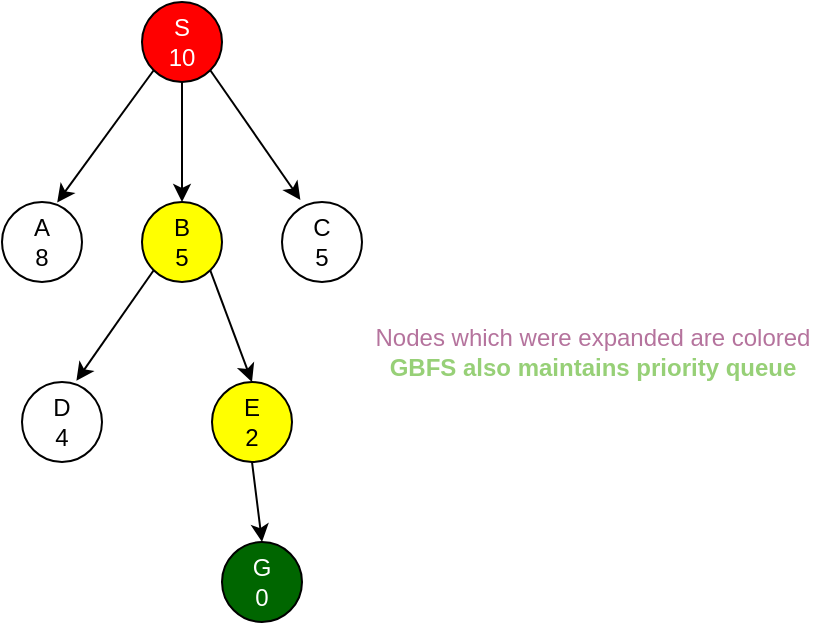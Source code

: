 <mxfile version="15.5.6" type="github">
  <diagram id="D0ospsdvyuDyd9QVyKfy" name="Page-1">
    <mxGraphModel dx="990" dy="579" grid="1" gridSize="10" guides="1" tooltips="1" connect="1" arrows="1" fold="1" page="1" pageScale="1" pageWidth="850" pageHeight="1100" math="0" shadow="0">
      <root>
        <mxCell id="0" />
        <mxCell id="1" parent="0" />
        <mxCell id="gVU5BQfkRuUsBRlk_jHh-1" value="S&lt;br&gt;10" style="ellipse;whiteSpace=wrap;html=1;aspect=fixed;fillColor=#FF0000;fontColor=#FFFFFF;" vertex="1" parent="1">
          <mxGeometry x="370" y="100" width="40" height="40" as="geometry" />
        </mxCell>
        <mxCell id="gVU5BQfkRuUsBRlk_jHh-2" value="" style="endArrow=classic;html=1;rounded=0;exitX=0;exitY=1;exitDx=0;exitDy=0;entryX=0.69;entryY=0.005;entryDx=0;entryDy=0;entryPerimeter=0;" edge="1" parent="1" source="gVU5BQfkRuUsBRlk_jHh-1" target="gVU5BQfkRuUsBRlk_jHh-3">
          <mxGeometry width="50" height="50" relative="1" as="geometry">
            <mxPoint x="380" y="140" as="sourcePoint" />
            <mxPoint x="330" y="190" as="targetPoint" />
          </mxGeometry>
        </mxCell>
        <mxCell id="gVU5BQfkRuUsBRlk_jHh-3" value="A&lt;br&gt;8" style="ellipse;whiteSpace=wrap;html=1;aspect=fixed;" vertex="1" parent="1">
          <mxGeometry x="300" y="200" width="40" height="40" as="geometry" />
        </mxCell>
        <mxCell id="gVU5BQfkRuUsBRlk_jHh-4" value="" style="endArrow=classic;html=1;rounded=0;exitX=0.5;exitY=1;exitDx=0;exitDy=0;entryX=0.5;entryY=0;entryDx=0;entryDy=0;" edge="1" parent="1" source="gVU5BQfkRuUsBRlk_jHh-1" target="gVU5BQfkRuUsBRlk_jHh-5">
          <mxGeometry width="50" height="50" relative="1" as="geometry">
            <mxPoint x="450" y="270" as="sourcePoint" />
            <mxPoint x="390" y="200" as="targetPoint" />
          </mxGeometry>
        </mxCell>
        <mxCell id="gVU5BQfkRuUsBRlk_jHh-5" value="B&lt;br&gt;5" style="ellipse;whiteSpace=wrap;html=1;aspect=fixed;fillColor=#FFFF00;" vertex="1" parent="1">
          <mxGeometry x="370" y="200" width="40" height="40" as="geometry" />
        </mxCell>
        <mxCell id="gVU5BQfkRuUsBRlk_jHh-6" value="" style="endArrow=classic;html=1;rounded=0;exitX=1;exitY=1;exitDx=0;exitDy=0;entryX=0.23;entryY=-0.025;entryDx=0;entryDy=0;entryPerimeter=0;" edge="1" parent="1" source="gVU5BQfkRuUsBRlk_jHh-1" target="gVU5BQfkRuUsBRlk_jHh-7">
          <mxGeometry width="50" height="50" relative="1" as="geometry">
            <mxPoint x="450" y="270" as="sourcePoint" />
            <mxPoint x="440" y="200" as="targetPoint" />
          </mxGeometry>
        </mxCell>
        <mxCell id="gVU5BQfkRuUsBRlk_jHh-7" value="C&lt;br&gt;5" style="ellipse;whiteSpace=wrap;html=1;aspect=fixed;" vertex="1" parent="1">
          <mxGeometry x="440" y="200" width="40" height="40" as="geometry" />
        </mxCell>
        <mxCell id="gVU5BQfkRuUsBRlk_jHh-8" value="" style="endArrow=classic;html=1;rounded=0;exitX=0;exitY=1;exitDx=0;exitDy=0;entryX=0.68;entryY=-0.015;entryDx=0;entryDy=0;entryPerimeter=0;" edge="1" parent="1" source="gVU5BQfkRuUsBRlk_jHh-5" target="gVU5BQfkRuUsBRlk_jHh-9">
          <mxGeometry width="50" height="50" relative="1" as="geometry">
            <mxPoint x="380" y="240" as="sourcePoint" />
            <mxPoint x="340" y="290" as="targetPoint" />
          </mxGeometry>
        </mxCell>
        <mxCell id="gVU5BQfkRuUsBRlk_jHh-9" value="D&lt;br&gt;4" style="ellipse;whiteSpace=wrap;html=1;aspect=fixed;" vertex="1" parent="1">
          <mxGeometry x="310" y="290" width="40" height="40" as="geometry" />
        </mxCell>
        <mxCell id="gVU5BQfkRuUsBRlk_jHh-10" value="" style="endArrow=classic;html=1;rounded=0;exitX=1;exitY=1;exitDx=0;exitDy=0;entryX=0.5;entryY=0;entryDx=0;entryDy=0;" edge="1" parent="1" source="gVU5BQfkRuUsBRlk_jHh-5" target="gVU5BQfkRuUsBRlk_jHh-11">
          <mxGeometry width="50" height="50" relative="1" as="geometry">
            <mxPoint x="450" y="240" as="sourcePoint" />
            <mxPoint x="420" y="300" as="targetPoint" />
          </mxGeometry>
        </mxCell>
        <mxCell id="gVU5BQfkRuUsBRlk_jHh-11" value="E&lt;br&gt;2" style="ellipse;whiteSpace=wrap;html=1;aspect=fixed;fillColor=#FFFF00;" vertex="1" parent="1">
          <mxGeometry x="405" y="290" width="40" height="40" as="geometry" />
        </mxCell>
        <mxCell id="gVU5BQfkRuUsBRlk_jHh-13" value="" style="endArrow=classic;html=1;rounded=0;exitX=0.5;exitY=1;exitDx=0;exitDy=0;entryX=0.5;entryY=0;entryDx=0;entryDy=0;" edge="1" parent="1" source="gVU5BQfkRuUsBRlk_jHh-11" target="gVU5BQfkRuUsBRlk_jHh-14">
          <mxGeometry width="50" height="50" relative="1" as="geometry">
            <mxPoint x="430" y="330" as="sourcePoint" />
            <mxPoint x="430" y="370" as="targetPoint" />
          </mxGeometry>
        </mxCell>
        <mxCell id="gVU5BQfkRuUsBRlk_jHh-14" value="G&lt;br&gt;0" style="ellipse;whiteSpace=wrap;html=1;aspect=fixed;fillColor=#006600;fontColor=#FFFFFF;" vertex="1" parent="1">
          <mxGeometry x="410" y="370" width="40" height="40" as="geometry" />
        </mxCell>
        <mxCell id="gVU5BQfkRuUsBRlk_jHh-15" value="&lt;font color=&quot;#b5739d&quot;&gt;Nodes which were expanded are colored&lt;/font&gt;&lt;br&gt;&lt;b&gt;&lt;font color=&quot;#97d077&quot;&gt;GBFS also maintains priority queue&lt;/font&gt;&lt;/b&gt;" style="text;html=1;align=center;verticalAlign=middle;resizable=0;points=[];autosize=1;strokeColor=none;fillColor=none;fontColor=#FFFFFF;" vertex="1" parent="1">
          <mxGeometry x="480" y="260" width="230" height="30" as="geometry" />
        </mxCell>
      </root>
    </mxGraphModel>
  </diagram>
</mxfile>
